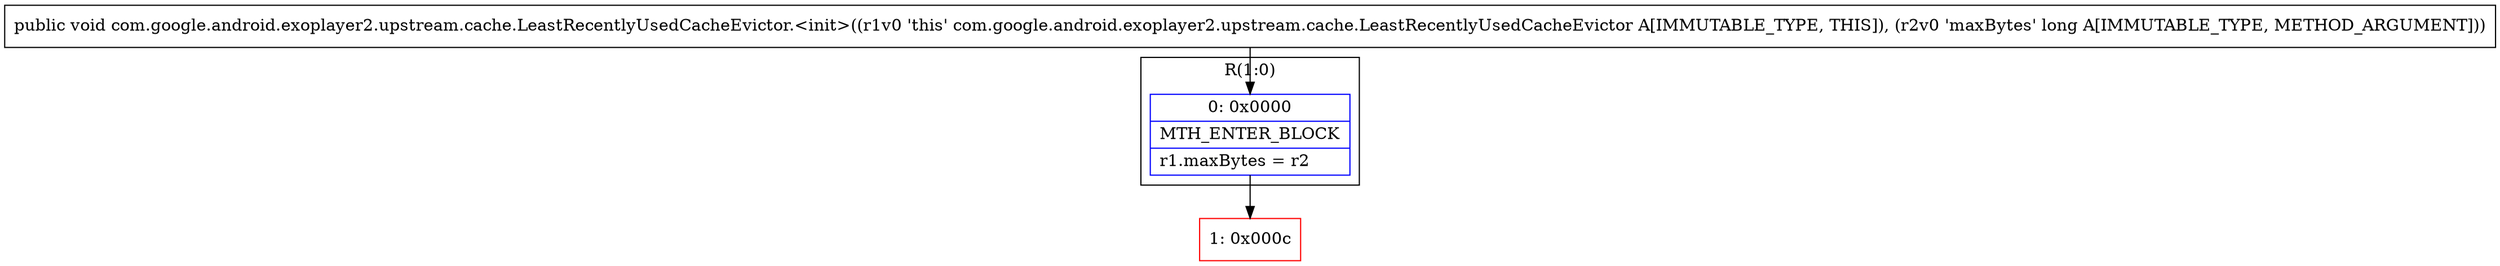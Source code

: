 digraph "CFG forcom.google.android.exoplayer2.upstream.cache.LeastRecentlyUsedCacheEvictor.\<init\>(J)V" {
subgraph cluster_Region_1269885920 {
label = "R(1:0)";
node [shape=record,color=blue];
Node_0 [shape=record,label="{0\:\ 0x0000|MTH_ENTER_BLOCK\l|r1.maxBytes = r2\l}"];
}
Node_1 [shape=record,color=red,label="{1\:\ 0x000c}"];
MethodNode[shape=record,label="{public void com.google.android.exoplayer2.upstream.cache.LeastRecentlyUsedCacheEvictor.\<init\>((r1v0 'this' com.google.android.exoplayer2.upstream.cache.LeastRecentlyUsedCacheEvictor A[IMMUTABLE_TYPE, THIS]), (r2v0 'maxBytes' long A[IMMUTABLE_TYPE, METHOD_ARGUMENT])) }"];
MethodNode -> Node_0;
Node_0 -> Node_1;
}

